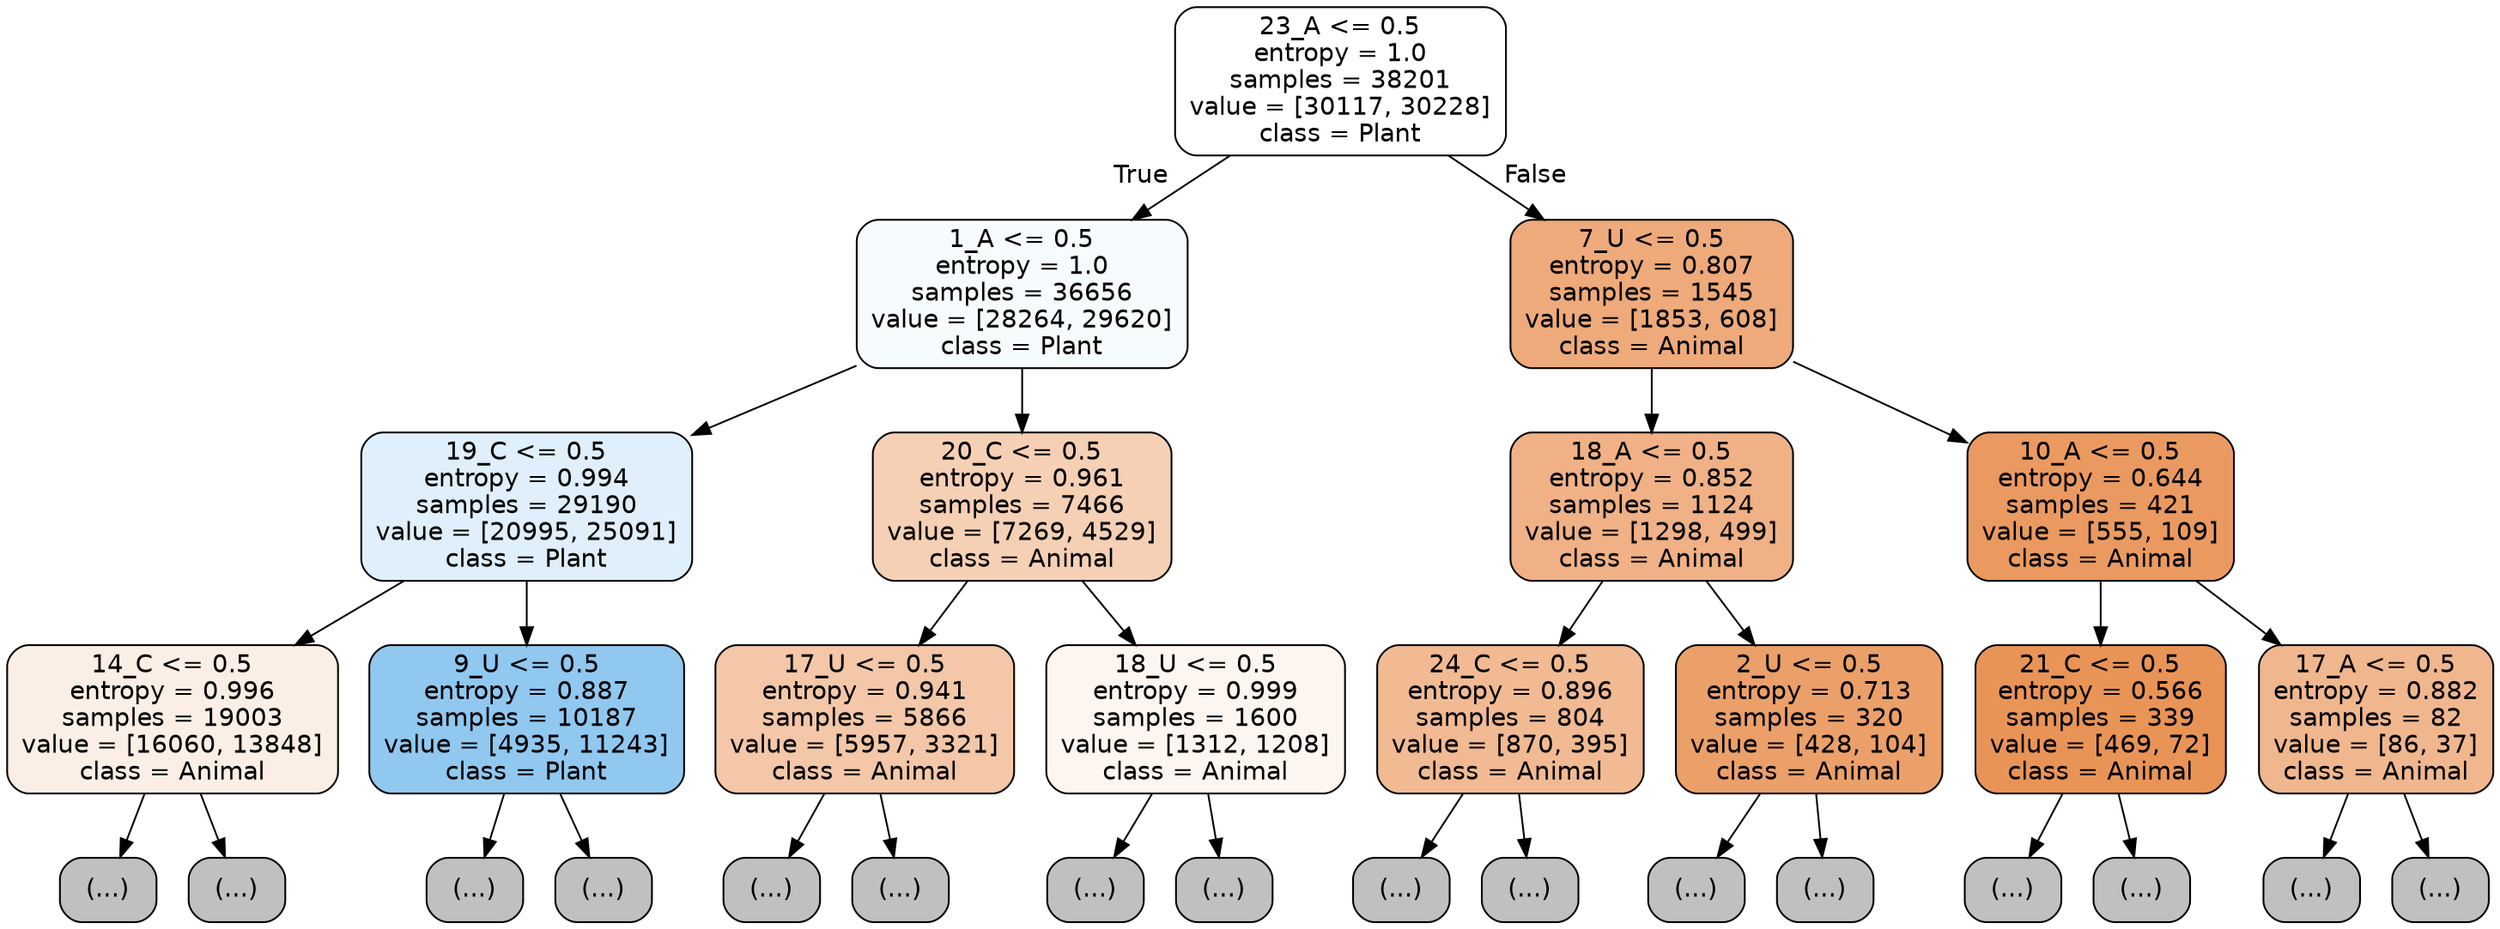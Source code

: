 digraph Tree {
node [shape=box, style="filled, rounded", color="black", fontname="helvetica"] ;
edge [fontname="helvetica"] ;
0 [label="23_A <= 0.5\nentropy = 1.0\nsamples = 38201\nvalue = [30117, 30228]\nclass = Plant", fillcolor="#feffff"] ;
1 [label="1_A <= 0.5\nentropy = 1.0\nsamples = 36656\nvalue = [28264, 29620]\nclass = Plant", fillcolor="#f6fbfe"] ;
0 -> 1 [labeldistance=2.5, labelangle=45, headlabel="True"] ;
2 [label="19_C <= 0.5\nentropy = 0.994\nsamples = 29190\nvalue = [20995, 25091]\nclass = Plant", fillcolor="#dfeffb"] ;
1 -> 2 ;
3 [label="14_C <= 0.5\nentropy = 0.996\nsamples = 19003\nvalue = [16060, 13848]\nclass = Animal", fillcolor="#fbeee4"] ;
2 -> 3 ;
4 [label="(...)", fillcolor="#C0C0C0"] ;
3 -> 4 ;
7275 [label="(...)", fillcolor="#C0C0C0"] ;
3 -> 7275 ;
9312 [label="9_U <= 0.5\nentropy = 0.887\nsamples = 10187\nvalue = [4935, 11243]\nclass = Plant", fillcolor="#90c8f0"] ;
2 -> 9312 ;
9313 [label="(...)", fillcolor="#C0C0C0"] ;
9312 -> 9313 ;
11494 [label="(...)", fillcolor="#C0C0C0"] ;
9312 -> 11494 ;
12359 [label="20_C <= 0.5\nentropy = 0.961\nsamples = 7466\nvalue = [7269, 4529]\nclass = Animal", fillcolor="#f5d0b4"] ;
1 -> 12359 ;
12360 [label="17_U <= 0.5\nentropy = 0.941\nsamples = 5866\nvalue = [5957, 3321]\nclass = Animal", fillcolor="#f3c7a7"] ;
12359 -> 12360 ;
12361 [label="(...)", fillcolor="#C0C0C0"] ;
12360 -> 12361 ;
14412 [label="(...)", fillcolor="#C0C0C0"] ;
12360 -> 14412 ;
15153 [label="18_U <= 0.5\nentropy = 0.999\nsamples = 1600\nvalue = [1312, 1208]\nclass = Animal", fillcolor="#fdf5ef"] ;
12359 -> 15153 ;
15154 [label="(...)", fillcolor="#C0C0C0"] ;
15153 -> 15154 ;
15829 [label="(...)", fillcolor="#C0C0C0"] ;
15153 -> 15829 ;
16048 [label="7_U <= 0.5\nentropy = 0.807\nsamples = 1545\nvalue = [1853, 608]\nclass = Animal", fillcolor="#eeaa7a"] ;
0 -> 16048 [labeldistance=2.5, labelangle=-45, headlabel="False"] ;
16049 [label="18_A <= 0.5\nentropy = 0.852\nsamples = 1124\nvalue = [1298, 499]\nclass = Animal", fillcolor="#efb185"] ;
16048 -> 16049 ;
16050 [label="24_C <= 0.5\nentropy = 0.896\nsamples = 804\nvalue = [870, 395]\nclass = Animal", fillcolor="#f1ba93"] ;
16049 -> 16050 ;
16051 [label="(...)", fillcolor="#C0C0C0"] ;
16050 -> 16051 ;
16420 [label="(...)", fillcolor="#C0C0C0"] ;
16050 -> 16420 ;
16469 [label="2_U <= 0.5\nentropy = 0.713\nsamples = 320\nvalue = [428, 104]\nclass = Animal", fillcolor="#eba069"] ;
16049 -> 16469 ;
16470 [label="(...)", fillcolor="#C0C0C0"] ;
16469 -> 16470 ;
16597 [label="(...)", fillcolor="#C0C0C0"] ;
16469 -> 16597 ;
16612 [label="10_A <= 0.5\nentropy = 0.644\nsamples = 421\nvalue = [555, 109]\nclass = Animal", fillcolor="#ea9a60"] ;
16048 -> 16612 ;
16613 [label="21_C <= 0.5\nentropy = 0.566\nsamples = 339\nvalue = [469, 72]\nclass = Animal", fillcolor="#e99457"] ;
16612 -> 16613 ;
16614 [label="(...)", fillcolor="#C0C0C0"] ;
16613 -> 16614 ;
16707 [label="(...)", fillcolor="#C0C0C0"] ;
16613 -> 16707 ;
16732 [label="17_A <= 0.5\nentropy = 0.882\nsamples = 82\nvalue = [86, 37]\nclass = Animal", fillcolor="#f0b78e"] ;
16612 -> 16732 ;
16733 [label="(...)", fillcolor="#C0C0C0"] ;
16732 -> 16733 ;
16766 [label="(...)", fillcolor="#C0C0C0"] ;
16732 -> 16766 ;
}